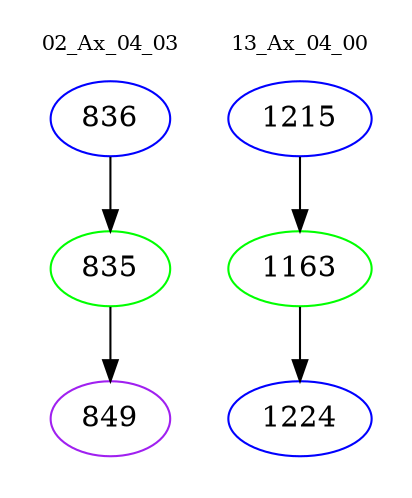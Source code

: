 digraph{
subgraph cluster_0 {
color = white
label = "02_Ax_04_03";
fontsize=10;
T0_836 [label="836", color="blue"]
T0_836 -> T0_835 [color="black"]
T0_835 [label="835", color="green"]
T0_835 -> T0_849 [color="black"]
T0_849 [label="849", color="purple"]
}
subgraph cluster_1 {
color = white
label = "13_Ax_04_00";
fontsize=10;
T1_1215 [label="1215", color="blue"]
T1_1215 -> T1_1163 [color="black"]
T1_1163 [label="1163", color="green"]
T1_1163 -> T1_1224 [color="black"]
T1_1224 [label="1224", color="blue"]
}
}
